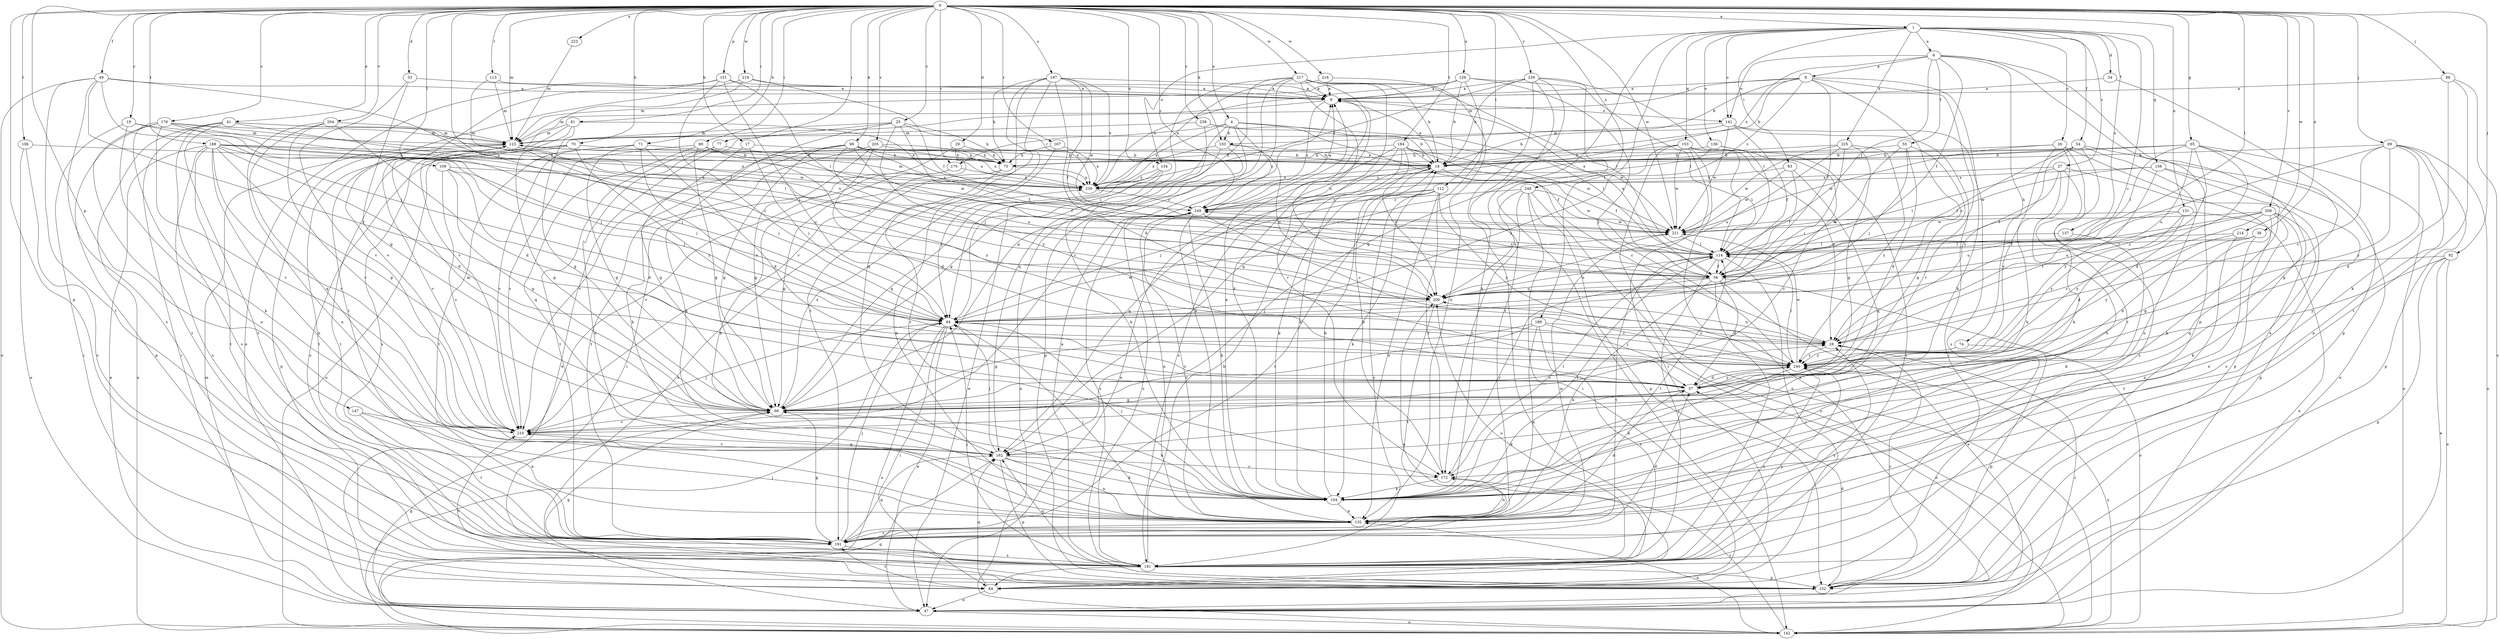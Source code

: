 strict digraph  {
0;
1;
4;
6;
8;
9;
17;
18;
19;
25;
26;
27;
28;
29;
33;
34;
37;
38;
41;
47;
49;
54;
55;
56;
65;
66;
70;
71;
74;
75;
77;
80;
81;
83;
84;
86;
89;
92;
94;
98;
103;
104;
106;
109;
112;
113;
114;
123;
129;
131;
132;
134;
136;
137;
141;
142;
147;
151;
152;
153;
156;
162;
167;
170;
172;
176;
181;
184;
188;
189;
191;
197;
200;
204;
205;
208;
210;
214;
216;
217;
219;
221;
223;
225;
230;
238;
239;
240;
248;
249;
0 -> 1  [label=a];
0 -> 4  [label=a];
0 -> 17  [label=b];
0 -> 19  [label=c];
0 -> 25  [label=c];
0 -> 29  [label=d];
0 -> 33  [label=d];
0 -> 38  [label=e];
0 -> 41  [label=e];
0 -> 49  [label=f];
0 -> 65  [label=g];
0 -> 70  [label=h];
0 -> 71  [label=h];
0 -> 77  [label=i];
0 -> 80  [label=i];
0 -> 81  [label=i];
0 -> 86  [label=j];
0 -> 89  [label=j];
0 -> 92  [label=j];
0 -> 98  [label=k];
0 -> 103  [label=k];
0 -> 106  [label=l];
0 -> 109  [label=l];
0 -> 112  [label=l];
0 -> 113  [label=l];
0 -> 114  [label=l];
0 -> 123  [label=m];
0 -> 129  [label=n];
0 -> 131  [label=n];
0 -> 134  [label=o];
0 -> 147  [label=p];
0 -> 151  [label=p];
0 -> 152  [label=p];
0 -> 167  [label=r];
0 -> 170  [label=r];
0 -> 176  [label=s];
0 -> 184  [label=t];
0 -> 188  [label=t];
0 -> 197  [label=u];
0 -> 200  [label=u];
0 -> 204  [label=v];
0 -> 205  [label=v];
0 -> 208  [label=v];
0 -> 214  [label=w];
0 -> 216  [label=w];
0 -> 217  [label=w];
0 -> 219  [label=w];
0 -> 221  [label=w];
0 -> 223  [label=x];
0 -> 238  [label=y];
0 -> 239  [label=y];
0 -> 248  [label=z];
0 -> 249  [label=z];
1 -> 6  [label=a];
1 -> 26  [label=c];
1 -> 27  [label=c];
1 -> 28  [label=c];
1 -> 34  [label=d];
1 -> 54  [label=f];
1 -> 83  [label=i];
1 -> 134  [label=o];
1 -> 136  [label=o];
1 -> 137  [label=o];
1 -> 141  [label=o];
1 -> 153  [label=q];
1 -> 156  [label=q];
1 -> 162  [label=q];
1 -> 189  [label=t];
1 -> 225  [label=x];
4 -> 94  [label=j];
4 -> 103  [label=k];
4 -> 114  [label=l];
4 -> 152  [label=p];
4 -> 170  [label=r];
4 -> 221  [label=w];
4 -> 230  [label=x];
4 -> 249  [label=z];
6 -> 8  [label=a];
6 -> 47  [label=e];
6 -> 55  [label=f];
6 -> 56  [label=f];
6 -> 74  [label=h];
6 -> 114  [label=l];
6 -> 141  [label=o];
6 -> 152  [label=p];
6 -> 230  [label=x];
8 -> 9  [label=a];
8 -> 18  [label=b];
8 -> 28  [label=c];
8 -> 56  [label=f];
8 -> 103  [label=k];
8 -> 104  [label=k];
8 -> 123  [label=m];
8 -> 172  [label=r];
8 -> 249  [label=z];
9 -> 123  [label=m];
9 -> 141  [label=o];
9 -> 249  [label=z];
17 -> 18  [label=b];
17 -> 66  [label=g];
17 -> 94  [label=j];
18 -> 9  [label=a];
18 -> 28  [label=c];
18 -> 104  [label=k];
18 -> 162  [label=q];
18 -> 230  [label=x];
19 -> 84  [label=i];
19 -> 94  [label=j];
19 -> 123  [label=m];
19 -> 132  [label=n];
25 -> 47  [label=e];
25 -> 56  [label=f];
25 -> 75  [label=h];
25 -> 104  [label=k];
25 -> 123  [label=m];
25 -> 230  [label=x];
25 -> 240  [label=y];
26 -> 18  [label=b];
26 -> 104  [label=k];
26 -> 132  [label=n];
26 -> 152  [label=p];
26 -> 181  [label=s];
26 -> 221  [label=w];
27 -> 56  [label=f];
27 -> 114  [label=l];
27 -> 172  [label=r];
27 -> 181  [label=s];
27 -> 230  [label=x];
27 -> 240  [label=y];
28 -> 200  [label=u];
28 -> 240  [label=y];
29 -> 47  [label=e];
29 -> 75  [label=h];
29 -> 84  [label=i];
33 -> 9  [label=a];
33 -> 66  [label=g];
33 -> 210  [label=v];
34 -> 9  [label=a];
34 -> 152  [label=p];
37 -> 66  [label=g];
37 -> 104  [label=k];
37 -> 240  [label=y];
38 -> 28  [label=c];
38 -> 37  [label=d];
38 -> 114  [label=l];
38 -> 132  [label=n];
41 -> 84  [label=i];
41 -> 114  [label=l];
41 -> 123  [label=m];
41 -> 142  [label=o];
41 -> 181  [label=s];
41 -> 191  [label=t];
41 -> 221  [label=w];
47 -> 28  [label=c];
47 -> 66  [label=g];
47 -> 123  [label=m];
47 -> 142  [label=o];
49 -> 9  [label=a];
49 -> 56  [label=f];
49 -> 94  [label=j];
49 -> 142  [label=o];
49 -> 181  [label=s];
49 -> 191  [label=t];
49 -> 240  [label=y];
54 -> 28  [label=c];
54 -> 47  [label=e];
54 -> 56  [label=f];
54 -> 75  [label=h];
54 -> 104  [label=k];
54 -> 132  [label=n];
54 -> 230  [label=x];
55 -> 18  [label=b];
55 -> 37  [label=d];
55 -> 66  [label=g];
55 -> 94  [label=j];
55 -> 200  [label=u];
56 -> 9  [label=a];
56 -> 37  [label=d];
56 -> 47  [label=e];
56 -> 132  [label=n];
56 -> 142  [label=o];
56 -> 172  [label=r];
56 -> 181  [label=s];
56 -> 200  [label=u];
56 -> 249  [label=z];
65 -> 18  [label=b];
65 -> 28  [label=c];
65 -> 37  [label=d];
65 -> 66  [label=g];
65 -> 75  [label=h];
65 -> 114  [label=l];
65 -> 142  [label=o];
65 -> 200  [label=u];
66 -> 28  [label=c];
66 -> 104  [label=k];
66 -> 123  [label=m];
66 -> 210  [label=v];
66 -> 230  [label=x];
70 -> 18  [label=b];
70 -> 66  [label=g];
70 -> 181  [label=s];
70 -> 191  [label=t];
70 -> 240  [label=y];
71 -> 37  [label=d];
71 -> 66  [label=g];
71 -> 75  [label=h];
71 -> 191  [label=t];
71 -> 210  [label=v];
71 -> 240  [label=y];
74 -> 152  [label=p];
74 -> 240  [label=y];
75 -> 66  [label=g];
75 -> 172  [label=r];
75 -> 230  [label=x];
77 -> 75  [label=h];
77 -> 132  [label=n];
77 -> 191  [label=t];
80 -> 66  [label=g];
80 -> 75  [label=h];
80 -> 162  [label=q];
80 -> 210  [label=v];
80 -> 221  [label=w];
80 -> 240  [label=y];
81 -> 66  [label=g];
81 -> 123  [label=m];
81 -> 142  [label=o];
81 -> 181  [label=s];
81 -> 230  [label=x];
83 -> 56  [label=f];
83 -> 162  [label=q];
83 -> 221  [label=w];
83 -> 230  [label=x];
84 -> 47  [label=e];
84 -> 162  [label=q];
84 -> 191  [label=t];
84 -> 200  [label=u];
86 -> 9  [label=a];
86 -> 104  [label=k];
86 -> 142  [label=o];
86 -> 191  [label=t];
89 -> 18  [label=b];
89 -> 28  [label=c];
89 -> 37  [label=d];
89 -> 114  [label=l];
89 -> 132  [label=n];
89 -> 142  [label=o];
89 -> 152  [label=p];
89 -> 240  [label=y];
92 -> 47  [label=e];
92 -> 56  [label=f];
92 -> 142  [label=o];
92 -> 152  [label=p];
92 -> 240  [label=y];
94 -> 28  [label=c];
94 -> 47  [label=e];
94 -> 84  [label=i];
94 -> 142  [label=o];
94 -> 221  [label=w];
98 -> 18  [label=b];
98 -> 56  [label=f];
98 -> 66  [label=g];
98 -> 75  [label=h];
98 -> 191  [label=t];
98 -> 200  [label=u];
98 -> 210  [label=v];
98 -> 230  [label=x];
98 -> 249  [label=z];
103 -> 18  [label=b];
103 -> 104  [label=k];
103 -> 142  [label=o];
103 -> 200  [label=u];
103 -> 230  [label=x];
104 -> 9  [label=a];
104 -> 18  [label=b];
104 -> 94  [label=j];
104 -> 114  [label=l];
104 -> 132  [label=n];
106 -> 18  [label=b];
106 -> 47  [label=e];
106 -> 181  [label=s];
109 -> 37  [label=d];
109 -> 66  [label=g];
109 -> 94  [label=j];
109 -> 210  [label=v];
109 -> 230  [label=x];
112 -> 94  [label=j];
112 -> 104  [label=k];
112 -> 132  [label=n];
112 -> 172  [label=r];
112 -> 181  [label=s];
112 -> 191  [label=t];
112 -> 240  [label=y];
112 -> 249  [label=z];
113 -> 9  [label=a];
113 -> 123  [label=m];
113 -> 200  [label=u];
114 -> 56  [label=f];
114 -> 84  [label=i];
114 -> 181  [label=s];
114 -> 191  [label=t];
114 -> 200  [label=u];
123 -> 18  [label=b];
123 -> 94  [label=j];
123 -> 152  [label=p];
123 -> 191  [label=t];
123 -> 210  [label=v];
129 -> 9  [label=a];
129 -> 18  [label=b];
129 -> 114  [label=l];
129 -> 123  [label=m];
129 -> 162  [label=q];
129 -> 230  [label=x];
129 -> 240  [label=y];
131 -> 37  [label=d];
131 -> 47  [label=e];
131 -> 200  [label=u];
131 -> 221  [label=w];
131 -> 240  [label=y];
132 -> 9  [label=a];
132 -> 37  [label=d];
132 -> 94  [label=j];
132 -> 114  [label=l];
132 -> 191  [label=t];
132 -> 249  [label=z];
134 -> 47  [label=e];
134 -> 66  [label=g];
134 -> 94  [label=j];
134 -> 230  [label=x];
136 -> 75  [label=h];
136 -> 181  [label=s];
136 -> 210  [label=v];
136 -> 249  [label=z];
137 -> 104  [label=k];
137 -> 114  [label=l];
141 -> 18  [label=b];
141 -> 56  [label=f];
141 -> 84  [label=i];
141 -> 123  [label=m];
141 -> 181  [label=s];
141 -> 221  [label=w];
142 -> 94  [label=j];
142 -> 132  [label=n];
142 -> 162  [label=q];
142 -> 172  [label=r];
142 -> 240  [label=y];
147 -> 132  [label=n];
147 -> 191  [label=t];
147 -> 210  [label=v];
151 -> 9  [label=a];
151 -> 28  [label=c];
151 -> 47  [label=e];
151 -> 94  [label=j];
151 -> 114  [label=l];
151 -> 210  [label=v];
152 -> 9  [label=a];
152 -> 28  [label=c];
152 -> 37  [label=d];
152 -> 66  [label=g];
152 -> 210  [label=v];
153 -> 18  [label=b];
153 -> 28  [label=c];
153 -> 47  [label=e];
153 -> 84  [label=i];
153 -> 94  [label=j];
153 -> 114  [label=l];
153 -> 142  [label=o];
153 -> 221  [label=w];
156 -> 104  [label=k];
156 -> 152  [label=p];
156 -> 221  [label=w];
156 -> 230  [label=x];
156 -> 240  [label=y];
162 -> 94  [label=j];
162 -> 104  [label=k];
162 -> 132  [label=n];
162 -> 152  [label=p];
162 -> 172  [label=r];
162 -> 210  [label=v];
167 -> 75  [label=h];
167 -> 132  [label=n];
167 -> 230  [label=x];
170 -> 104  [label=k];
170 -> 210  [label=v];
170 -> 230  [label=x];
172 -> 18  [label=b];
172 -> 104  [label=k];
172 -> 114  [label=l];
172 -> 132  [label=n];
176 -> 94  [label=j];
176 -> 104  [label=k];
176 -> 123  [label=m];
176 -> 152  [label=p];
176 -> 191  [label=t];
176 -> 200  [label=u];
176 -> 210  [label=v];
176 -> 230  [label=x];
181 -> 18  [label=b];
181 -> 28  [label=c];
181 -> 84  [label=i];
181 -> 94  [label=j];
181 -> 152  [label=p];
181 -> 162  [label=q];
181 -> 200  [label=u];
181 -> 240  [label=y];
181 -> 249  [label=z];
184 -> 18  [label=b];
184 -> 47  [label=e];
184 -> 56  [label=f];
184 -> 75  [label=h];
184 -> 104  [label=k];
184 -> 181  [label=s];
184 -> 200  [label=u];
184 -> 221  [label=w];
188 -> 18  [label=b];
188 -> 37  [label=d];
188 -> 47  [label=e];
188 -> 66  [label=g];
188 -> 94  [label=j];
188 -> 132  [label=n];
188 -> 181  [label=s];
188 -> 191  [label=t];
188 -> 200  [label=u];
188 -> 210  [label=v];
188 -> 230  [label=x];
189 -> 28  [label=c];
189 -> 66  [label=g];
189 -> 132  [label=n];
189 -> 142  [label=o];
189 -> 181  [label=s];
189 -> 210  [label=v];
191 -> 37  [label=d];
191 -> 66  [label=g];
191 -> 94  [label=j];
191 -> 162  [label=q];
191 -> 181  [label=s];
191 -> 221  [label=w];
197 -> 9  [label=a];
197 -> 37  [label=d];
197 -> 56  [label=f];
197 -> 75  [label=h];
197 -> 162  [label=q];
197 -> 191  [label=t];
197 -> 210  [label=v];
197 -> 221  [label=w];
197 -> 230  [label=x];
200 -> 94  [label=j];
200 -> 191  [label=t];
204 -> 37  [label=d];
204 -> 123  [label=m];
204 -> 132  [label=n];
204 -> 162  [label=q];
204 -> 210  [label=v];
205 -> 37  [label=d];
205 -> 66  [label=g];
205 -> 75  [label=h];
205 -> 104  [label=k];
205 -> 230  [label=x];
208 -> 56  [label=f];
208 -> 66  [label=g];
208 -> 104  [label=k];
208 -> 132  [label=n];
208 -> 162  [label=q];
208 -> 200  [label=u];
208 -> 221  [label=w];
208 -> 240  [label=y];
210 -> 94  [label=j];
210 -> 162  [label=q];
214 -> 114  [label=l];
214 -> 191  [label=t];
214 -> 240  [label=y];
216 -> 9  [label=a];
216 -> 132  [label=n];
216 -> 230  [label=x];
217 -> 9  [label=a];
217 -> 18  [label=b];
217 -> 66  [label=g];
217 -> 94  [label=j];
217 -> 104  [label=k];
217 -> 114  [label=l];
217 -> 162  [label=q];
217 -> 172  [label=r];
217 -> 200  [label=u];
217 -> 210  [label=v];
219 -> 9  [label=a];
219 -> 114  [label=l];
219 -> 191  [label=t];
219 -> 210  [label=v];
221 -> 114  [label=l];
223 -> 123  [label=m];
225 -> 18  [label=b];
225 -> 66  [label=g];
225 -> 94  [label=j];
225 -> 200  [label=u];
225 -> 221  [label=w];
225 -> 240  [label=y];
230 -> 123  [label=m];
230 -> 249  [label=z];
238 -> 18  [label=b];
238 -> 56  [label=f];
238 -> 66  [label=g];
238 -> 123  [label=m];
239 -> 9  [label=a];
239 -> 18  [label=b];
239 -> 84  [label=i];
239 -> 104  [label=k];
239 -> 114  [label=l];
239 -> 142  [label=o];
239 -> 191  [label=t];
239 -> 230  [label=x];
240 -> 37  [label=d];
240 -> 94  [label=j];
240 -> 104  [label=k];
240 -> 114  [label=l];
240 -> 181  [label=s];
240 -> 221  [label=w];
248 -> 84  [label=i];
248 -> 142  [label=o];
248 -> 152  [label=p];
248 -> 172  [label=r];
248 -> 200  [label=u];
248 -> 221  [label=w];
248 -> 249  [label=z];
249 -> 9  [label=a];
249 -> 28  [label=c];
249 -> 104  [label=k];
249 -> 132  [label=n];
249 -> 181  [label=s];
249 -> 221  [label=w];
}
